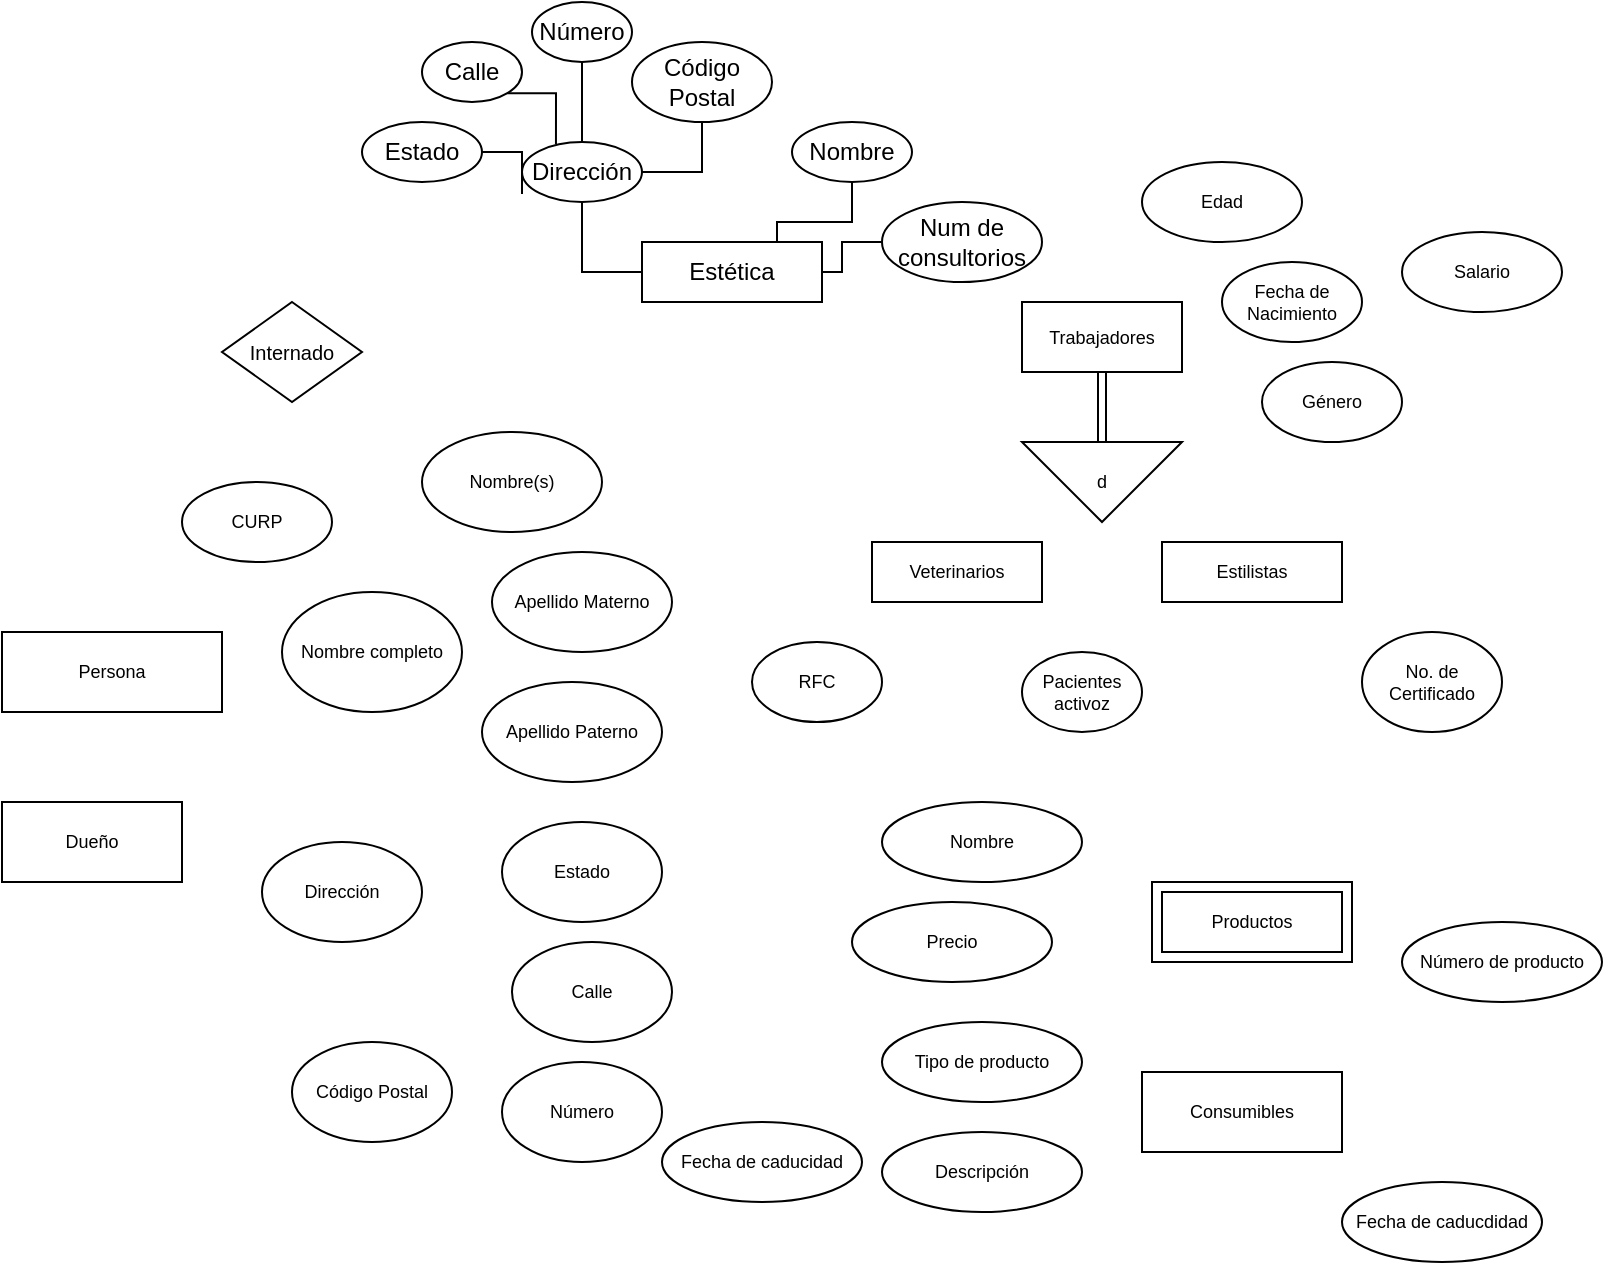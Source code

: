 <mxfile version="17.2.4" type="google"><diagram id="R2lEEEUBdFMjLlhIrx00" name="Page-1"><mxGraphModel grid="1" page="1" gridSize="10" guides="1" tooltips="1" connect="1" arrows="1" fold="1" pageScale="1" pageWidth="850" pageHeight="1100" math="0" shadow="0" extFonts="Permanent Marker^https://fonts.googleapis.com/css?family=Permanent+Marker"><root><mxCell id="0"/><mxCell id="1" parent="0"/><mxCell id="ZXifpjUcbngJi2hG1lOk-1" value="Estética" style="rounded=0;whiteSpace=wrap;html=1;" vertex="1" parent="1"><mxGeometry x="320" y="180" width="90" height="30" as="geometry"/></mxCell><mxCell id="ZXifpjUcbngJi2hG1lOk-16" style="edgeStyle=orthogonalEdgeStyle;rounded=0;orthogonalLoop=1;jettySize=auto;html=1;entryX=0.75;entryY=0;entryDx=0;entryDy=0;endArrow=none;endFill=0;" edge="1" parent="1" source="ZXifpjUcbngJi2hG1lOk-2" target="ZXifpjUcbngJi2hG1lOk-1"><mxGeometry relative="1" as="geometry"/></mxCell><mxCell id="ZXifpjUcbngJi2hG1lOk-2" value="Nombre" style="ellipse;whiteSpace=wrap;html=1;" vertex="1" parent="1"><mxGeometry x="395" y="120" width="60" height="30" as="geometry"/></mxCell><mxCell id="ZXifpjUcbngJi2hG1lOk-15" style="edgeStyle=orthogonalEdgeStyle;rounded=0;orthogonalLoop=1;jettySize=auto;html=1;entryX=0;entryY=0.5;entryDx=0;entryDy=0;endArrow=none;endFill=0;" edge="1" parent="1" source="ZXifpjUcbngJi2hG1lOk-3" target="ZXifpjUcbngJi2hG1lOk-1"><mxGeometry relative="1" as="geometry"/></mxCell><mxCell id="ZXifpjUcbngJi2hG1lOk-3" value="Dirección" style="ellipse;whiteSpace=wrap;html=1;" vertex="1" parent="1"><mxGeometry x="260" y="130" width="60" height="30" as="geometry"/></mxCell><mxCell id="ZXifpjUcbngJi2hG1lOk-14" style="edgeStyle=orthogonalEdgeStyle;rounded=0;orthogonalLoop=1;jettySize=auto;html=1;entryX=0;entryY=0.867;entryDx=0;entryDy=0;entryPerimeter=0;endArrow=none;endFill=0;" edge="1" parent="1" source="ZXifpjUcbngJi2hG1lOk-4" target="ZXifpjUcbngJi2hG1lOk-3"><mxGeometry relative="1" as="geometry"/></mxCell><mxCell id="ZXifpjUcbngJi2hG1lOk-4" value="Estado" style="ellipse;whiteSpace=wrap;html=1;" vertex="1" parent="1"><mxGeometry x="180" y="120" width="60" height="30" as="geometry"/></mxCell><mxCell id="ZXifpjUcbngJi2hG1lOk-13" style="edgeStyle=orthogonalEdgeStyle;rounded=0;orthogonalLoop=1;jettySize=auto;html=1;exitX=1;exitY=1;exitDx=0;exitDy=0;entryX=0.283;entryY=0.033;entryDx=0;entryDy=0;entryPerimeter=0;endArrow=none;endFill=0;" edge="1" parent="1" source="ZXifpjUcbngJi2hG1lOk-5" target="ZXifpjUcbngJi2hG1lOk-3"><mxGeometry relative="1" as="geometry"/></mxCell><mxCell id="ZXifpjUcbngJi2hG1lOk-5" value="Calle" style="ellipse;whiteSpace=wrap;html=1;" vertex="1" parent="1"><mxGeometry x="210" y="80" width="50" height="30" as="geometry"/></mxCell><mxCell id="ZXifpjUcbngJi2hG1lOk-12" style="edgeStyle=orthogonalEdgeStyle;rounded=0;orthogonalLoop=1;jettySize=auto;html=1;entryX=0.5;entryY=0;entryDx=0;entryDy=0;endArrow=none;endFill=0;" edge="1" parent="1" source="ZXifpjUcbngJi2hG1lOk-6" target="ZXifpjUcbngJi2hG1lOk-3"><mxGeometry relative="1" as="geometry"/></mxCell><mxCell id="ZXifpjUcbngJi2hG1lOk-6" value="Número" style="ellipse;whiteSpace=wrap;html=1;" vertex="1" parent="1"><mxGeometry x="265" y="60" width="50" height="30" as="geometry"/></mxCell><mxCell id="ZXifpjUcbngJi2hG1lOk-11" style="edgeStyle=orthogonalEdgeStyle;rounded=0;orthogonalLoop=1;jettySize=auto;html=1;entryX=1;entryY=0.5;entryDx=0;entryDy=0;endArrow=none;endFill=0;" edge="1" parent="1" source="ZXifpjUcbngJi2hG1lOk-7" target="ZXifpjUcbngJi2hG1lOk-3"><mxGeometry relative="1" as="geometry"/></mxCell><mxCell id="ZXifpjUcbngJi2hG1lOk-7" value="Código Postal" style="ellipse;whiteSpace=wrap;html=1;" vertex="1" parent="1"><mxGeometry x="315" y="80" width="70" height="40" as="geometry"/></mxCell><mxCell id="ZXifpjUcbngJi2hG1lOk-17" style="edgeStyle=orthogonalEdgeStyle;rounded=0;orthogonalLoop=1;jettySize=auto;html=1;entryX=1;entryY=0.5;entryDx=0;entryDy=0;endArrow=none;endFill=0;" edge="1" parent="1" source="ZXifpjUcbngJi2hG1lOk-8" target="ZXifpjUcbngJi2hG1lOk-1"><mxGeometry relative="1" as="geometry"/></mxCell><mxCell id="ZXifpjUcbngJi2hG1lOk-8" value="Num de consultorios" style="ellipse;whiteSpace=wrap;html=1;" vertex="1" parent="1"><mxGeometry x="440" y="160" width="80" height="40" as="geometry"/></mxCell><mxCell id="dr-Muq7pYiqNiIFcDWlw-1" value="&lt;font style=&quot;font-size: 10px&quot;&gt;Internado&lt;/font&gt;" style="rhombus;whiteSpace=wrap;html=1;" vertex="1" parent="1"><mxGeometry x="110" y="210" width="70" height="50" as="geometry"/></mxCell><mxCell id="dr-Muq7pYiqNiIFcDWlw-2" value="" style="triangle;whiteSpace=wrap;html=1;fontSize=10;rotation=90;" vertex="1" parent="1"><mxGeometry x="530" y="260" width="40" height="80" as="geometry"/></mxCell><mxCell id="dr-Muq7pYiqNiIFcDWlw-10" style="edgeStyle=orthogonalEdgeStyle;rounded=0;orthogonalLoop=1;jettySize=auto;html=1;entryX=0;entryY=0.5;entryDx=0;entryDy=0;fontSize=9;endArrow=none;endFill=0;shape=link;" edge="1" parent="1" source="dr-Muq7pYiqNiIFcDWlw-3" target="dr-Muq7pYiqNiIFcDWlw-2"><mxGeometry relative="1" as="geometry"/></mxCell><mxCell id="dr-Muq7pYiqNiIFcDWlw-3" value="Trabajadores" style="rounded=0;whiteSpace=wrap;html=1;fontSize=9;" vertex="1" parent="1"><mxGeometry x="510" y="210" width="80" height="35" as="geometry"/></mxCell><mxCell id="dr-Muq7pYiqNiIFcDWlw-5" value="d" style="text;html=1;strokeColor=none;fillColor=none;align=center;verticalAlign=middle;whiteSpace=wrap;rounded=0;fontSize=9;" vertex="1" parent="1"><mxGeometry x="520" y="285" width="60" height="30" as="geometry"/></mxCell><mxCell id="dr-Muq7pYiqNiIFcDWlw-11" value="Veterinarios" style="rounded=0;whiteSpace=wrap;html=1;fontSize=9;" vertex="1" parent="1"><mxGeometry x="435" y="330" width="85" height="30" as="geometry"/></mxCell><mxCell id="dr-Muq7pYiqNiIFcDWlw-12" value="Estilistas" style="rounded=0;whiteSpace=wrap;html=1;fontSize=9;" vertex="1" parent="1"><mxGeometry x="580" y="330" width="90" height="30" as="geometry"/></mxCell><mxCell id="dr-Muq7pYiqNiIFcDWlw-17" value="RFC" style="ellipse;whiteSpace=wrap;html=1;fontSize=9;" vertex="1" parent="1"><mxGeometry x="375" y="380" width="65" height="40" as="geometry"/></mxCell><mxCell id="dr-Muq7pYiqNiIFcDWlw-19" value="No. de Certificado" style="ellipse;whiteSpace=wrap;html=1;fontSize=9;" vertex="1" parent="1"><mxGeometry x="680" y="375" width="70" height="50" as="geometry"/></mxCell><mxCell id="dr-Muq7pYiqNiIFcDWlw-21" value="Fecha de Nacimiento" style="ellipse;whiteSpace=wrap;html=1;fontSize=9;" vertex="1" parent="1"><mxGeometry x="610" y="190" width="70" height="40" as="geometry"/></mxCell><mxCell id="dr-Muq7pYiqNiIFcDWlw-23" style="edgeStyle=none;rounded=0;orthogonalLoop=1;jettySize=auto;html=1;exitX=0;exitY=1;exitDx=0;exitDy=0;fontSize=9;endArrow=none;endFill=0;" edge="1" parent="1" source="dr-Muq7pYiqNiIFcDWlw-21" target="dr-Muq7pYiqNiIFcDWlw-21"><mxGeometry relative="1" as="geometry"/></mxCell><mxCell id="dr-Muq7pYiqNiIFcDWlw-24" value="Género" style="ellipse;whiteSpace=wrap;html=1;fontSize=9;" vertex="1" parent="1"><mxGeometry x="630" y="240" width="70" height="40" as="geometry"/></mxCell><mxCell id="dr-Muq7pYiqNiIFcDWlw-25" value="Edad" style="ellipse;whiteSpace=wrap;html=1;fontSize=9;" vertex="1" parent="1"><mxGeometry x="570" y="140" width="80" height="40" as="geometry"/></mxCell><mxCell id="dr-Muq7pYiqNiIFcDWlw-26" value="Pacientes activoz" style="ellipse;whiteSpace=wrap;html=1;fontSize=9;" vertex="1" parent="1"><mxGeometry x="510" y="385" width="60" height="40" as="geometry"/></mxCell><mxCell id="dr-Muq7pYiqNiIFcDWlw-27" value="Salario" style="ellipse;whiteSpace=wrap;html=1;fontSize=9;" vertex="1" parent="1"><mxGeometry x="700" y="175" width="80" height="40" as="geometry"/></mxCell><mxCell id="dr-Muq7pYiqNiIFcDWlw-28" value="Persona" style="rounded=0;whiteSpace=wrap;html=1;fontSize=9;" vertex="1" parent="1"><mxGeometry y="375" width="110" height="40" as="geometry"/></mxCell><mxCell id="dr-Muq7pYiqNiIFcDWlw-29" value="CURP" style="ellipse;whiteSpace=wrap;html=1;fontSize=9;" vertex="1" parent="1"><mxGeometry x="90" y="300" width="75" height="40" as="geometry"/></mxCell><mxCell id="dr-Muq7pYiqNiIFcDWlw-30" value="Nombre completo" style="ellipse;whiteSpace=wrap;html=1;fontSize=9;" vertex="1" parent="1"><mxGeometry x="140" y="355" width="90" height="60" as="geometry"/></mxCell><mxCell id="dr-Muq7pYiqNiIFcDWlw-31" value="Nombre(s)" style="ellipse;whiteSpace=wrap;html=1;fontSize=9;" vertex="1" parent="1"><mxGeometry x="210" y="275" width="90" height="50" as="geometry"/></mxCell><mxCell id="dr-Muq7pYiqNiIFcDWlw-32" value="Apellido Materno" style="ellipse;whiteSpace=wrap;html=1;fontSize=9;" vertex="1" parent="1"><mxGeometry x="245" y="335" width="90" height="50" as="geometry"/></mxCell><mxCell id="dr-Muq7pYiqNiIFcDWlw-33" value="Apellido Paterno" style="ellipse;whiteSpace=wrap;html=1;fontSize=9;" vertex="1" parent="1"><mxGeometry x="240" y="400" width="90" height="50" as="geometry"/></mxCell><mxCell id="dr-Muq7pYiqNiIFcDWlw-34" value="Dirección" style="ellipse;whiteSpace=wrap;html=1;fontSize=9;" vertex="1" parent="1"><mxGeometry x="130" y="480" width="80" height="50" as="geometry"/></mxCell><mxCell id="dr-Muq7pYiqNiIFcDWlw-35" value="Estado" style="ellipse;whiteSpace=wrap;html=1;fontSize=9;" vertex="1" parent="1"><mxGeometry x="250" y="470" width="80" height="50" as="geometry"/></mxCell><mxCell id="dr-Muq7pYiqNiIFcDWlw-36" value="Calle" style="ellipse;whiteSpace=wrap;html=1;fontSize=9;" vertex="1" parent="1"><mxGeometry x="255" y="530" width="80" height="50" as="geometry"/></mxCell><mxCell id="dr-Muq7pYiqNiIFcDWlw-37" value="Número" style="ellipse;whiteSpace=wrap;html=1;fontSize=9;" vertex="1" parent="1"><mxGeometry x="250" y="590" width="80" height="50" as="geometry"/></mxCell><mxCell id="dr-Muq7pYiqNiIFcDWlw-38" value="Código Postal" style="ellipse;whiteSpace=wrap;html=1;fontSize=9;" vertex="1" parent="1"><mxGeometry x="145" y="580" width="80" height="50" as="geometry"/></mxCell><mxCell id="dr-Muq7pYiqNiIFcDWlw-39" value="Dueño" style="rounded=0;whiteSpace=wrap;html=1;fontSize=9;" vertex="1" parent="1"><mxGeometry y="460" width="90" height="40" as="geometry"/></mxCell><mxCell id="dr-Muq7pYiqNiIFcDWlw-43" value="Productos" style="shape=ext;margin=3;double=1;whiteSpace=wrap;html=1;align=center;shadow=0;glass=0;sketch=0;fontSize=9;strokeColor=default;" vertex="1" parent="1"><mxGeometry x="575" y="500" width="100" height="40" as="geometry"/></mxCell><mxCell id="dr-Muq7pYiqNiIFcDWlw-45" value="Número de producto" style="ellipse;whiteSpace=wrap;html=1;align=center;shadow=0;glass=0;sketch=0;fontSize=9;strokeColor=default;fontStyle=0" vertex="1" parent="1"><mxGeometry x="700" y="520" width="100" height="40" as="geometry"/></mxCell><mxCell id="dr-Muq7pYiqNiIFcDWlw-49" value="Nombre" style="ellipse;whiteSpace=wrap;html=1;align=center;shadow=0;glass=0;sketch=0;fontSize=9;strokeColor=default;" vertex="1" parent="1"><mxGeometry x="440" y="460" width="100" height="40" as="geometry"/></mxCell><mxCell id="dr-Muq7pYiqNiIFcDWlw-50" value="Precio" style="ellipse;whiteSpace=wrap;html=1;align=center;shadow=0;glass=0;sketch=0;fontSize=9;strokeColor=default;" vertex="1" parent="1"><mxGeometry x="425" y="510" width="100" height="40" as="geometry"/></mxCell><mxCell id="dr-Muq7pYiqNiIFcDWlw-51" value="Tipo de producto" style="ellipse;whiteSpace=wrap;html=1;align=center;shadow=0;glass=0;sketch=0;fontSize=9;strokeColor=default;" vertex="1" parent="1"><mxGeometry x="440.0" y="570.0" width="100" height="40" as="geometry"/></mxCell><mxCell id="dr-Muq7pYiqNiIFcDWlw-52" value="Descripción" style="ellipse;whiteSpace=wrap;html=1;align=center;shadow=0;glass=0;sketch=0;fontSize=9;strokeColor=default;" vertex="1" parent="1"><mxGeometry x="440" y="625" width="100" height="40" as="geometry"/></mxCell><mxCell id="dr-Muq7pYiqNiIFcDWlw-53" value="Fecha de caducidad" style="ellipse;whiteSpace=wrap;html=1;align=center;shadow=0;glass=0;sketch=0;fontSize=9;strokeColor=default;" vertex="1" parent="1"><mxGeometry x="330" y="620" width="100" height="40" as="geometry"/></mxCell><mxCell id="dr-Muq7pYiqNiIFcDWlw-54" value="Consumibles" style="whiteSpace=wrap;html=1;align=center;shadow=0;glass=0;sketch=0;fontSize=9;strokeColor=default;" vertex="1" parent="1"><mxGeometry x="570" y="595" width="100" height="40" as="geometry"/></mxCell><mxCell id="dr-Muq7pYiqNiIFcDWlw-56" value="Fecha de caducdidad" style="ellipse;whiteSpace=wrap;html=1;align=center;shadow=0;glass=0;sketch=0;fontSize=9;strokeColor=default;" vertex="1" parent="1"><mxGeometry x="670" y="650" width="100" height="40" as="geometry"/></mxCell></root></mxGraphModel></diagram></mxfile>
